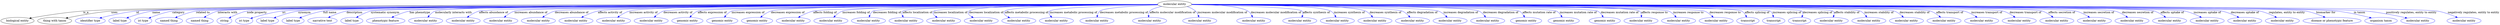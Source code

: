 digraph {
	graph [bb="0,0,10223,122"];
	node [label="\N"];
	"molecular entity"	 [height=0.5,
		label="molecular entity",
		pos="4840.8,104",
		width=1.8837];
	"biological entity"	 [height=0.5,
		pos="67.823,18",
		width=1.884];
	"molecular entity" -> "biological entity"	 [label=is_a,
		lp="365.1,61",
		pos="e,117.82,30.279 4772.8,103.73 4227.8,101.57 583.16,86.471 353.27,68 259.84,60.493 236.85,53.792 144.82,36 139.35,34.941 133.67,33.765 \
127.99,32.536"];
	"thing with taxon"	 [height=0.5,
		pos="221.82,18",
		width=1.891];
	"molecular entity" -> "thing with taxon"	 [label=uses,
		lp="480.88,61",
		pos="e,270.1,30.823 4772.9,103.79 4236,102.07 692.1,89.905 468.71,68 403.36,61.592 329.73,45.499 280.02,33.288"];
	id	 [color=blue,
		height=0.5,
		label="identifier type",
		pos="367.82,18",
		width=1.652];
	"molecular entity" -> id	 [color=blue,
		label=id,
		lp="576.27,61",
		pos="e,408.69,31.216 4772.8,103.86 4242.6,102.75 787.35,94.51 569.93,68 517.39,61.594 458.83,46.158 418.33,34.118",
		style=solid];
	name	 [color=blue,
		height=0.5,
		label="label type",
		pos="489.82,18",
		width=1.2425];
	"molecular entity" -> name	 [color=blue,
		label=name,
		lp="653.98,61",
		pos="e,520.13,31.353 4772.8,103.71 4239.4,101.44 744.83,85.867 638.51,68 600.5,61.614 559.08,47.011 529.64,35.226",
		style=solid];
	category	 [color=blue,
		height=0.5,
		label="iri type",
		pos="587.82,18",
		width=0.9834];
	"molecular entity" -> category	 [color=blue,
		label=category,
		lp="745.92,61",
		pos="e,613.18,30.666 4772.9,103.72 4245.8,101.5 825.61,86.439 721.63,68 686.62,61.791 648.85,46.851 622.39,34.908",
		style=solid];
	"related to"	 [color=blue,
		height=0.5,
		label="named thing",
		pos="694.82,18",
		width=1.5019];
	"molecular entity" -> "related to"	 [color=blue,
		label="related to",
		lp="845.06,61",
		pos="e,723.8,33.371 4772.9,103.74 4252.6,101.74 919.37,88.14 818.35,68 788.5,62.05 756.72,49.014 732.86,37.744",
		style=solid];
	"interacts with"	 [color=blue,
		height=0.5,
		label="named thing",
		pos="820.82,18",
		width=1.5019];
	"molecular entity" -> "interacts with"	 [color=blue,
		label="interacts with",
		lp="945.73,61",
		pos="e,842.08,34.557 4772.7,103.86 4258.5,102.74 1004.1,94.591 907.01,68 886.74,62.446 866.3,50.901 850.41,40.304",
		style=solid];
	"node property"	 [color=blue,
		height=0.5,
		label=string,
		pos="922.82,18",
		width=0.8403];
	"molecular entity" -> "node property"	 [color=blue,
		label="node property",
		lp="1063.9,61",
		pos="e,943.24,31.447 4772.8,103.78 4267.6,102.06 1119.5,90.5 1024.7,68 998.7,61.838 971.68,48.186 952,36.702",
		style=solid];
	iri	 [color=blue,
		height=0.5,
		label="iri type",
		pos="1006.8,18",
		width=0.9834];
	"molecular entity" -> iri	 [color=blue,
		label=iri,
		lp="1182,61",
		pos="e,1034.1,29.821 4772.7,103.8 4286.7,102.3 1360.5,92.321 1175.4,68 1118.7,60.554 1105.1,53.974 1050.8,36 1048.4,35.205 1046,34.343 \
1043.5,33.441",
		style=solid];
	synonym	 [color=blue,
		height=0.5,
		label="label type",
		pos="1104.8,18",
		width=1.2425];
	"molecular entity" -> synonym	 [color=blue,
		label=synonym,
		lp="1267.5,61",
		pos="e,1133.6,31.809 4772.7,103.98 4291.9,103.73 1421.7,100.86 1241.5,68 1207.1,61.723 1169.9,47.604 1143,35.966",
		style=solid];
	"full name"	 [color=blue,
		height=0.5,
		label="label type",
		pos="1211.8,18",
		width=1.2425];
	"molecular entity" -> "full name"	 [color=blue,
		label="full name",
		lp="1371.5,61",
		pos="e,1240.2,32.042 4772.8,103.97 4300.2,103.7 1519.2,100.73 1344.6,68 1311.3,61.758 1275.4,47.781 1249.4,36.187",
		style=solid];
	description	 [color=blue,
		height=0.5,
		label="narrative text",
		pos="1331.8,18",
		width=1.5834];
	"molecular entity" -> description	 [color=blue,
		label=description,
		lp="1473.9,61",
		pos="e,1358.9,34.083 4772.9,103.67 4300.8,101.3 1526.9,86.615 1442.6,68 1416.4,62.215 1388.9,49.837 1367.8,38.846",
		style=solid];
	"systematic synonym"	 [color=blue,
		height=0.5,
		label="label type",
		pos="1451.8,18",
		width=1.2425];
	"molecular entity" -> "systematic synonym"	 [color=blue,
		label="systematic synonym",
		lp="1599.8,61",
		pos="e,1473.4,34.059 4773,103.72 4309.2,101.75 1622.8,89.43 1541.9,68 1520.6,62.361 1498.9,50.571 1482.2,39.856",
		style=solid];
	"has phenotype"	 [color=blue,
		height=0.5,
		label="phenotypic feature",
		pos="1590.8,18",
		width=2.1155];
	"molecular entity" -> "has phenotype"	 [color=blue,
		label="has phenotype",
		lp="1741.1,61",
		pos="e,1619,34.815 4772.7,103.61 4321.2,100.97 1777.9,85.337 1700.3,68 1675,62.347 1648.6,50.438 1628,39.661",
		style=solid];
	"molecularly interacts with"	 [color=blue,
		height=0.5,
		label="molecular entity",
		pos="1752.8,18",
		width=1.8837];
	"molecular entity" -> "molecularly interacts with"	 [color=blue,
		label="molecularly interacts with",
		lp="1878.9,61",
		pos="e,1765.9,35.906 4772.7,103.88 4330.1,102.99 1876.7,96.797 1805.6,68 1792.9,62.837 1781.4,53.02 1772.5,43.442",
		style=solid];
	"affects abundance of"	 [color=blue,
		height=0.5,
		label="molecular entity",
		pos="1906.8,18",
		width=1.8837];
	"molecular entity" -> "affects abundance of"	 [color=blue,
		label="affects abundance of",
		lp="2043.6,61",
		pos="e,1926.9,35.262 4772.7,103.66 4345.9,101.44 2054.2,88.575 1985.2,68 1967.2,62.607 1949.3,51.731 1935.2,41.497",
		style=solid];
	"increases abundance of"	 [color=blue,
		height=0.5,
		label="molecular entity",
		pos="2060.8,18",
		width=1.8837];
	"molecular entity" -> "increases abundance of"	 [color=blue,
		label="increases abundance of",
		lp="2197.7,61",
		pos="e,2079,35.487 4772.9,103.65 4359.5,101.45 2196.7,88.943 2132,68 2115.5,62.663 2099.5,52.051 2086.8,41.973",
		style=solid];
	"decreases abundance of"	 [color=blue,
		height=0.5,
		label="molecular entity",
		pos="2214.8,18",
		width=1.8837];
	"molecular entity" -> "decreases abundance of"	 [color=blue,
		label="decreases abundance of",
		lp="2362.9,61",
		pos="e,2235.9,35.259 4772.9,103.53 4374.7,100.73 2357.9,85.677 2296.7,68 2277.8,62.552 2259,51.522 2244.1,41.204",
		style=solid];
	"affects activity of"	 [color=blue,
		height=0.5,
		label="molecular entity",
		pos="2368.8,18",
		width=1.8837];
	"molecular entity" -> "affects activity of"	 [color=blue,
		label="affects activity of",
		lp="2519.7,61",
		pos="e,2394.7,34.779 4772.9,103.81 4397.2,102.66 2584.8,95.693 2470.1,68 2446.7,62.345 2422.4,50.597 2403.5,39.909",
		style=solid];
	"increases activity of"	 [color=blue,
		height=0.5,
		label="molecular entity",
		pos="2522.8,18",
		width=1.8837];
	"molecular entity" -> "increases activity of"	 [color=blue,
		label="increases activity of",
		lp="2657.8,61",
		pos="e,2542.8,35.238 4772.8,103.95 4409.2,103.57 2707.3,100.09 2600.9,68 2582.9,62.574 2565.1,51.696 2551,41.468",
		style=solid];
	"decreases activity of"	 [color=blue,
		height=0.5,
		label="molecular entity",
		pos="2676.8,18",
		width=1.8837];
	"molecular entity" -> "decreases activity of"	 [color=blue,
		label="decreases activity of",
		lp="2800,61",
		pos="e,2693.7,35.694 4772.8,103.41 4417.7,100.28 2791.6,85.008 2742.5,68 2727.2,62.696 2712.7,52.34 2701.1,42.423",
		style=solid];
	"affects expression of"	 [color=blue,
		height=0.5,
		label="genomic entity",
		pos="2825.8,18",
		width=1.7475];
	"molecular entity" -> "affects expression of"	 [color=blue,
		label="affects expression of",
		lp="2941.6,61",
		pos="e,2840.3,35.9 4772.9,103.39 4432.6,100.23 2928.2,85.326 2883.2,68 2869.7,62.778 2857.2,52.817 2847.3,43.15",
		style=solid];
	"increases expression of"	 [color=blue,
		height=0.5,
		label="genomic entity",
		pos="2969.8,18",
		width=1.7475];
	"molecular entity" -> "increases expression of"	 [color=blue,
		label="increases expression of",
		lp="3089.7,61",
		pos="e,2983.3,35.873 4773,103.31 4448.1,99.94 3065.3,84.63 3024,68 3011.1,62.797 2999.3,52.974 2990.1,43.403",
		style=solid];
	"decreases expression of"	 [color=blue,
		height=0.5,
		label="genomic entity",
		pos="3113.8,18",
		width=1.7475];
	"molecular entity" -> "decreases expression of"	 [color=blue,
		label="decreases expression of",
		lp="3250.9,61",
		pos="e,3131.9,35.434 4773,103.63 4471.1,101.86 3261.1,93.186 3184.7,68 3168.2,62.592 3152.3,51.973 3139.7,41.908",
		style=solid];
	"affects folding of"	 [color=blue,
		height=0.5,
		label="molecular entity",
		pos="3262.8,18",
		width=1.8837];
	"molecular entity" -> "affects folding of"	 [color=blue,
		label="affects folding of",
		lp="3402.9,61",
		pos="e,3286.4,34.952 4772.8,103.24 4490.7,99.989 3423.8,86.508 3354.7,68 3333.6,62.379 3312.2,51.068 3295.3,40.623",
		style=solid];
	"increases folding of"	 [color=blue,
		height=0.5,
		label="molecular entity",
		pos="3416.8,18",
		width=1.8837];
	"molecular entity" -> "increases folding of"	 [color=blue,
		label="increases folding of",
		lp="3535,61",
		pos="e,3432.7,35.629 4772.6,103.4 4505.3,100.9 3540.6,90.347 3479.4,68 3464.8,62.662 3451,52.444 3440.1,42.629",
		style=solid];
	"decreases folding of"	 [color=blue,
		height=0.5,
		label="molecular entity",
		pos="3570.8,18",
		width=1.8837];
	"molecular entity" -> "decreases folding of"	 [color=blue,
		label="decreases folding of",
		lp="3668.2,61",
		pos="e,3580.1,36.214 4772.8,103.58 4522.2,101.83 3663.3,93.952 3611.1,68 3600.8,62.89 3592.3,53.79 3585.8,44.742",
		style=solid];
	"affects localization of"	 [color=blue,
		height=0.5,
		label="molecular entity",
		pos="3724.8,18",
		width=1.8837];
	"molecular entity" -> "affects localization of"	 [color=blue,
		label="affects localization of",
		lp="3796.3,61",
		pos="e,3723.7,36.056 4773.1,102.91 4535.9,98.938 3755.8,84.644 3735.8,68 3729.4,62.647 3726.2,54.461 3724.7,46.253",
		style=solid];
	"increases localization of"	 [color=blue,
		height=0.5,
		label="molecular entity",
		pos="3878.8,18",
		width=1.8837];
	"molecular entity" -> "increases localization of"	 [color=blue,
		label="increases localization of",
		lp="3932.5,61",
		pos="e,3866.2,35.79 4773,102.75 4554.3,98.566 3880.3,84.362 3864.6,68 3858.5,61.766 3859,53.186 3862,44.892",
		style=solid];
	"decreases localization of"	 [color=blue,
		height=0.5,
		label="molecular entity",
		pos="4032.8,18",
		width=1.8837];
	"molecular entity" -> "decreases localization of"	 [color=blue,
		label="decreases localization of",
		lp="4076.6,61",
		pos="e,4014,35.76 4773,103.6 4578.9,102.11 4033.6,95.494 4007.2,68 4000.7,61.133 4002.8,52.245 4008,43.87",
		style=solid];
	"affects metabolic processing of"	 [color=blue,
		height=0.5,
		label="molecular entity",
		pos="4186.8,18",
		width=1.8837];
	"molecular entity" -> "affects metabolic processing of"	 [color=blue,
		label="affects metabolic processing of",
		lp="4240,61",
		pos="e,4163.5,34.967 4772.9,102.94 4603.4,99.97 4173.7,90.268 4152.5,68 4145.2,60.264 4149,50.819 4156.3,42.23",
		style=solid];
	"increases metabolic processing of"	 [color=blue,
		height=0.5,
		label="molecular entity",
		pos="4340.8,18",
		width=1.8837];
	"molecular entity" -> "increases metabolic processing of"	 [color=blue,
		label="increases metabolic processing of",
		lp="4431.1,61",
		pos="e,4333.1,35.902 4773.6,101.61 4639.6,96.516 4351,83.766 4336.3,68 4330.8,62.08 4329.8,53.88 4330.9,45.832",
		style=solid];
	"decreases metabolic processing of"	 [color=blue,
		height=0.5,
		label="molecular entity",
		pos="4522.8,18",
		width=1.8837];
	"molecular entity" -> "decreases metabolic processing of"	 [color=blue,
		label="decreases metabolic processing of",
		lp="4634.3,61",
		pos="e,4523.6,36.416 4774.4,99.938 4690.7,94.24 4555.7,82.881 4538,68 4531.5,62.593 4527.7,54.534 4525.6,46.457",
		style=solid];
	"affects molecular modification of"	 [color=blue,
		height=0.5,
		label="molecular entity",
		pos="4736.8,18",
		width=1.8837];
	"molecular entity" -> "affects molecular modification of"	 [color=blue,
		label="affects molecular modification of",
		lp="4831.8,61",
		pos="e,4732.4,36.253 4789.9,92.021 4767.4,85.611 4744.5,77.159 4737.9,68 4733.4,61.815 4731.8,53.974 4731.8,46.347",
		style=solid];
	"increases molecular modification of"	 [color=blue,
		height=0.5,
		label="molecular entity",
		pos="4945.8,18",
		width=1.8837];
	"molecular entity" -> "increases molecular modification of"	 [color=blue,
		label="increases molecular modification of",
		lp="5033.9,61",
		pos="e,4941.4,36.095 4887.6,90.795 4900.6,85.379 4913.8,77.969 4923.8,68 4930,61.819 4934.6,53.583 4938,45.583",
		style=solid];
	"decreases molecular modification of"	 [color=blue,
		height=0.5,
		label="molecular entity",
		pos="5168.8,18",
		width=1.8837];
	"molecular entity" -> "decreases molecular modification of"	 [color=blue,
		label="decreases molecular modification of",
		lp="5253.1,61",
		pos="e,5162.3,36.226 4908.6,102.5 4984.3,99.669 5101,91.513 5137.8,68 5146.3,62.591 5152.8,53.953 5157.7,45.367",
		style=solid];
	"affects synthesis of"	 [color=blue,
		height=0.5,
		label="molecular entity",
		pos="5357.8,18",
		width=1.8837];
	"molecular entity" -> "affects synthesis of"	 [color=blue,
		label="affects synthesis of",
		lp="5418.4,61",
		pos="e,5363.8,35.93 4908.3,101.73 5045.1,96.8 5343.7,84.232 5358.8,68 5364.3,62.108 5365.7,53.916 5365.2,45.866",
		style=solid];
	"increases synthesis of"	 [color=blue,
		height=0.5,
		label="molecular entity",
		pos="5511.8,18",
		width=1.8837];
	"molecular entity" -> "increases synthesis of"	 [color=blue,
		label="increases synthesis of",
		lp="5552.5,61",
		pos="e,5503.9,36.048 4908.8,103.43 5062.6,101.68 5427.1,94.718 5475.8,68 5485.4,62.753 5493,53.75 5498.8,44.816",
		style=solid];
	"decreases synthesis of"	 [color=blue,
		height=0.5,
		label="molecular entity",
		pos="5665.8,18",
		width=1.8837];
	"molecular entity" -> "decreases synthesis of"	 [color=blue,
		label="decreases synthesis of",
		lp="5699.6,61",
		pos="e,5653.6,36.207 4908.9,103.68 5086.2,102.44 5553.2,96.484 5616.8,68 5628.5,62.776 5638.8,53.404 5647,44.174",
		style=solid];
	"affects degradation of"	 [color=blue,
		height=0.5,
		label="molecular entity",
		pos="5819.8,18",
		width=1.8837];
	"molecular entity" -> "affects degradation of"	 [color=blue,
		label="affects degradation of",
		lp="5848.7,61",
		pos="e,5806.4,35.773 4908.5,102.65 5115.1,98.36 5726.4,84.345 5765.8,68 5778.7,62.673 5790.4,52.831 5799.6,43.28",
		style=solid];
	"increases degradation of"	 [color=blue,
		height=0.5,
		label="molecular entity",
		pos="5973.8,18",
		width=1.8837];
	"molecular entity" -> "increases degradation of"	 [color=blue,
		label="increases degradation of",
		lp="6005.8,61",
		pos="e,5958.5,35.829 4908.6,102.94 5136.9,99.199 5866.9,85.902 5913.8,68 5927.8,62.689 5940.8,52.715 5951.1,43.064",
		style=solid];
	"decreases degradation of"	 [color=blue,
		height=0.5,
		label="molecular entity",
		pos="6127.8,18",
		width=1.8837];
	"molecular entity" -> "decreases degradation of"	 [color=blue,
		label="decreases degradation of",
		lp="6168,61",
		pos="e,6115.7,35.799 4908.8,103.41 5159.9,101.05 6023.9,91.256 6077.8,68 6090,62.758 6100.8,53.063 6109.2,43.596",
		style=solid];
	"affects mutation rate of"	 [color=blue,
		height=0.5,
		label="genomic entity",
		pos="6280.8,18",
		width=1.7475];
	"molecular entity" -> "affects mutation rate of"	 [color=blue,
		label="affects mutation rate of",
		lp="6323.8,61",
		pos="e,6271.6,36.227 4908.8,103.84 5181,103 6180.7,97.871 6240.8,68 6251.1,62.905 6259.6,53.808 6266,44.758",
		style=solid];
	"increases mutation rate of"	 [color=blue,
		height=0.5,
		label="genomic entity",
		pos="6433.8,18",
		width=1.7475];
	"molecular entity" -> "increases mutation rate of"	 [color=blue,
		label="increases mutation rate of",
		lp="6482.9,61",
		pos="e,6424.3,36.249 4908.9,103.19 5203.9,99.594 6359,84.479 6392.8,68 6403.2,62.93 6411.9,53.839 6418.5,44.785",
		style=solid];
	"decreases mutation rate of"	 [color=blue,
		height=0.5,
		label="genomic entity",
		pos="6595.8,18",
		width=1.7475];
	"molecular entity" -> "decreases mutation rate of"	 [color=blue,
		label="decreases mutation rate of",
		lp="6649.1,61",
		pos="e,6587.7,36.212 4908.7,103.39 5222.7,100.48 6521.6,87.274 6558.8,68 6568.6,62.94 6576.5,53.974 6582.4,45.019",
		style=solid];
	"affects response to"	 [color=blue,
		height=0.5,
		label="molecular entity",
		pos="6744.8,18",
		width=1.8837];
	"molecular entity" -> "affects response to"	 [color=blue,
		label="affects response to",
		lp="6789.8,61",
		pos="e,6743.3,36.334 4908.7,103.75 5241.8,102.41 6689.1,95.019 6726.8,68 6734,62.878 6738.3,54.644 6740.9,46.323",
		style=solid];
	"increases response to"	 [color=blue,
		height=0.5,
		label="molecular entity",
		pos="6898.8,18",
		width=1.8837];
	"molecular entity" -> "increases response to"	 [color=blue,
		label="increases response to",
		lp="6926.9,61",
		pos="e,6885.7,35.876 4908.7,103.45 5253.9,100.58 6800,86.678 6845.8,68 6858.6,62.8 6870.1,52.977 6879.1,43.405",
		style=solid];
	"decreases response to"	 [color=blue,
		height=0.5,
		label="molecular entity",
		pos="7052.8,18",
		width=1.8837];
	"molecular entity" -> "decreases response to"	 [color=blue,
		label="decreases response to",
		lp="7075.1,61",
		pos="e,7036.8,35.686 4908.7,103.46 5268.8,100.52 6939.7,85.952 6989.8,68 7004.5,62.735 7018.4,52.526 7029.4,42.698",
		style=solid];
	"affects splicing of"	 [color=blue,
		height=0.5,
		label=transcript,
		pos="7182.8,18",
		width=1.2084];
	"molecular entity" -> "affects splicing of"	 [color=blue,
		label="affects splicing of",
		lp="7208.8,61",
		pos="e,7173,35.804 4908.9,103.7 5284.4,101.95 7088,92.269 7139.8,68 7150.8,62.868 7160,53.456 7167.1,44.17",
		style=solid];
	"increases splicing of"	 [color=blue,
		height=0.5,
		label=transcript,
		pos="7287.8,18",
		width=1.2084];
	"molecular entity" -> "increases splicing of"	 [color=blue,
		label="increases splicing of",
		lp="7333,61",
		pos="e,7283.9,36.03 4908.8,103.96 5296.4,103.59 7211.6,100.17 7262.8,68 7270.9,62.898 7276.5,54.285 7280.3,45.632",
		style=solid];
	"decreases splicing of"	 [color=blue,
		height=0.5,
		label=transcript,
		pos="7392.8,18",
		width=1.2084];
	"molecular entity" -> "decreases splicing of"	 [color=blue,
		label="decreases splicing of",
		lp="7459.1,61",
		pos="e,7399,36.084 4908.8,103.69 5311.8,101.76 7371.4,90.779 7393.8,68 7399.5,62.262 7400.9,54.112 7400.4,46.054",
		style=solid];
	"affects stability of"	 [color=blue,
		height=0.5,
		label="molecular entity",
		pos="7521.8,18",
		width=1.8837];
	"molecular entity" -> "affects stability of"	 [color=blue,
		label="affects stability of",
		lp="7579.2,61",
		pos="e,7527.5,36.088 4908.8,103.73 5323.7,102.03 7498.2,91.978 7521.8,68 7527.5,62.265 7529,54.116 7528.7,46.058",
		style=solid];
	"increases stability of"	 [color=blue,
		height=0.5,
		label="molecular entity",
		pos="7675.8,18",
		width=1.8837];
	"molecular entity" -> "increases stability of"	 [color=blue,
		label="increases stability of",
		lp="7710.4,61",
		pos="e,7666,36.307 4908.9,103.9 5330.5,103.21 7570.3,98.094 7633.8,68 7644.5,62.945 7653.4,53.731 7660.3,44.576",
		style=solid];
	"decreases stability of"	 [color=blue,
		height=0.5,
		label="molecular entity",
		pos="7829.8,18",
		width=1.8837];
	"molecular entity" -> "decreases stability of"	 [color=blue,
		label="decreases stability of",
		lp="7854.5,61",
		pos="e,7815.4,35.686 4908.6,103.81 5341.5,102.5 7702.7,94.18 7771.8,68 7785.6,62.787 7798.3,52.724 7808.3,42.985",
		style=solid];
	"affects transport of"	 [color=blue,
		height=0.5,
		label="molecular entity",
		pos="7983.8,18",
		width=1.8837];
	"molecular entity" -> "affects transport of"	 [color=blue,
		label="affects transport of",
		lp="7996.6,61",
		pos="e,7966.9,35.481 4908.7,103.79 5354.1,102.31 7843.1,92.944 7916.8,68 7932.5,62.706 7947.4,52.245 7959.2,42.254",
		style=solid];
	"increases transport of"	 [color=blue,
		height=0.5,
		label="molecular entity",
		pos="8137.8,18",
		width=1.8837];
	"molecular entity" -> "increases transport of"	 [color=blue,
		label="increases transport of",
		lp="8145.7,61",
		pos="e,8115.9,35.286 4908.7,103.72 5365.4,101.79 7974.4,89.829 8052.8,68 8072.3,62.589 8091.8,51.561 8107.3,41.236",
		style=solid];
	"decreases transport of"	 [color=blue,
		height=0.5,
		label="molecular entity",
		pos="8291.8,18",
		width=1.8837];
	"molecular entity" -> "decreases transport of"	 [color=blue,
		label="decreases transport of",
		lp="8302.9,61",
		pos="e,8270.7,35.283 4909,103.77 5379.4,102.13 8127.6,91.575 8209.8,68 8228.7,62.585 8247.6,51.557 8262.5,41.233",
		style=solid];
	"affects secretion of"	 [color=blue,
		height=0.5,
		label="molecular entity",
		pos="8445.8,18",
		width=1.8837];
	"molecular entity" -> "affects secretion of"	 [color=blue,
		label="affects secretion of",
		lp="8450.9,61",
		pos="e,8425.9,35.277 4908.7,103.83 5390.8,102.53 8281.8,93.688 8367.8,68 8385.8,62.627 8403.6,51.753 8417.7,41.515",
		style=solid];
	"increases secretion of"	 [color=blue,
		height=0.5,
		label="molecular entity",
		pos="8599.8,18",
		width=1.8837];
	"molecular entity" -> "increases secretion of"	 [color=blue,
		label="increases secretion of",
		lp="8603.1,61",
		pos="e,8576.2,35.059 4909,103.79 5402.9,102.19 8417.3,91.481 8507.8,68 8529.1,62.48 8550.8,51.019 8567.8,40.461",
		style=solid];
	"decreases secretion of"	 [color=blue,
		height=0.5,
		label="molecular entity",
		pos="8753.8,18",
		width=1.8837];
	"molecular entity" -> "decreases secretion of"	 [color=blue,
		label="decreases secretion of",
		lp="8761.2,61",
		pos="e,8731.6,35.053 4908.7,103.84 5413.9,102.57 8572.5,93.656 8666.8,68 8687,62.523 8707.3,51.221 8723.3,40.745",
		style=solid];
	"affects uptake of"	 [color=blue,
		height=0.5,
		label="molecular entity",
		pos="8907.8,18",
		width=1.8837];
	"molecular entity" -> "affects uptake of"	 [color=blue,
		label="affects uptake of",
		lp="8904.3,61",
		pos="e,8887,35.292 4909,103.89 5427.5,103.01 8728.8,96.296 8826.8,68 8845.5,62.598 8864.2,51.571 8878.9,41.244",
		style=solid];
	"increases uptake of"	 [color=blue,
		height=0.5,
		label="molecular entity",
		pos="9061.8,18",
		width=1.8837];
	"molecular entity" -> "increases uptake of"	 [color=blue,
		label="increases uptake of",
		lp="9048.5,61",
		pos="e,9034.8,34.588 4908.7,103.81 5435.2,102.26 8852,91.319 8954.8,68 8979.8,62.339 9005.9,50.303 9026,39.46",
		style=solid];
	"decreases uptake of"	 [color=blue,
		height=0.5,
		label="molecular entity",
		pos="9215.8,18",
		width=1.8837];
	"molecular entity" -> "decreases uptake of"	 [color=blue,
		label="decreases uptake of",
		lp="9201.6,61",
		pos="e,9188,34.593 4909,103.82 5447.7,102.33 8998.9,91.628 9105.8,68 9131.4,62.346 9158.2,50.311 9178.9,39.466",
		style=solid];
	"regulates, entity to entity"	 [color=blue,
		height=0.5,
		label="molecular entity",
		pos="9369.8,18",
		width=1.8837];
	"molecular entity" -> "regulates, entity to entity"	 [color=blue,
		label="regulates, entity to entity",
		lp="9371.4,61",
		pos="e,9342.3,34.595 4908.9,103.84 5458,102.52 9149.9,92.701 9260.8,68 9286.2,62.349 9312.8,50.314 9333.3,39.468",
		style=solid];
	"biomarker for"	 [color=blue,
		height=0.5,
		label="disease or phenotypic feature",
		pos="9568.8,18",
		width=3.1523];
	"molecular entity" -> "biomarker for"	 [color=blue,
		label="biomarker for",
		lp="9529.5,61",
		pos="e,9535.9,35.229 4909,103.82 5471.5,102.3 9328.5,91.037 9444.8,68 9473.1,62.391 9503.2,50.431 9526.6,39.615",
		style=solid];
	"in taxon"	 [color=blue,
		height=0.5,
		label="organism taxon",
		pos="9764.8,18",
		width=1.7978];
	"molecular entity" -> "in taxon"	 [color=blue,
		label="in taxon",
		lp="9664.6,61",
		pos="e,9723.2,31.946 4908.9,103.96 5471.1,103.57 9330.2,99.719 9571.8,68 9620.7,61.589 9674.8,46.858 9713.3,35.037",
		style=solid];
	"positively regulates, entity to entity"	 [color=blue,
		height=0.5,
		label="molecular entity",
		pos="9915.8,18",
		width=1.8837];
	"molecular entity" -> "positively regulates, entity to entity"	 [color=blue,
		label="positively regulates, entity to entity",
		lp="9871.8,61",
		pos="e,9869.8,31.316 4908.8,103.89 5478.5,102.96 9442.3,95.494 9690.8,68 9749.2,61.537 9814.7,46.029 9859.9,33.984",
		style=solid];
	"negatively regulates, entity to entity"	 [color=blue,
		height=0.5,
		label="molecular entity",
		pos="10103,18",
		width=1.8837];
	"molecular entity" -> "negatively regulates, entity to entity"	 [color=blue,
		label="negatively regulates, entity to entity",
		lp="10122,61",
		pos="e,10071,34 4909.1,103.87 5507.7,102.66 9844.4,93.035 9974.8,68 10005,62.182 10037,49.481 10062,38.336",
		style=solid];
}
